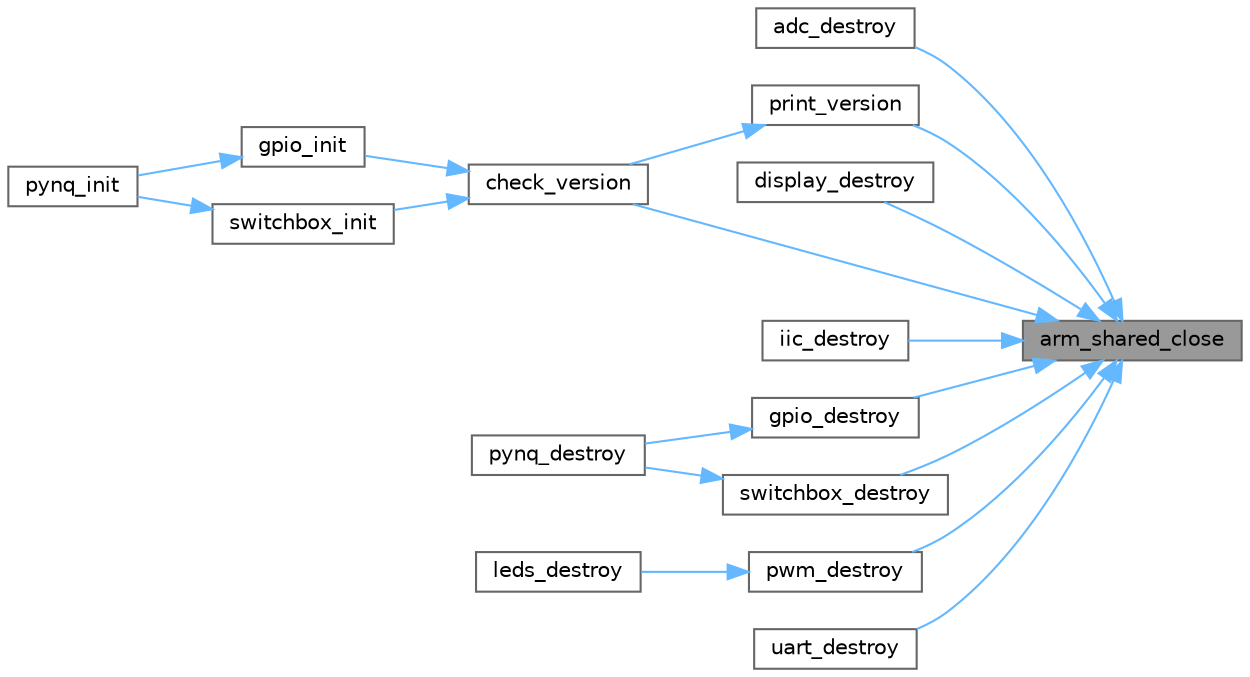 digraph "arm_shared_close"
{
 // LATEX_PDF_SIZE
  bgcolor="transparent";
  edge [fontname=Helvetica,fontsize=10,labelfontname=Helvetica,labelfontsize=10];
  node [fontname=Helvetica,fontsize=10,shape=box,height=0.2,width=0.4];
  rankdir="RL";
  Node1 [id="Node000001",label="arm_shared_close",height=0.2,width=0.4,color="gray40", fillcolor="grey60", style="filled", fontcolor="black",tooltip=" "];
  Node1 -> Node2 [id="edge1_Node000001_Node000002",dir="back",color="steelblue1",style="solid",tooltip=" "];
  Node2 [id="Node000002",label="adc_destroy",height=0.2,width=0.4,color="grey40", fillcolor="white", style="filled",URL="$group__ADC.html#ga879cfdbd930b0d6cb3668d63a5a41265",tooltip="De-initialize the ADC library and free up the used memory in the shared memory space."];
  Node1 -> Node3 [id="edge2_Node000001_Node000003",dir="back",color="steelblue1",style="solid",tooltip=" "];
  Node3 [id="Node000003",label="check_version",height=0.2,width=0.4,color="grey40", fillcolor="white", style="filled",URL="$group__VERSION.html#ga4ab7d615706bed1f5785b78a216b6615",tooltip=" "];
  Node3 -> Node4 [id="edge3_Node000003_Node000004",dir="back",color="steelblue1",style="solid",tooltip=" "];
  Node4 [id="Node000004",label="gpio_init",height=0.2,width=0.4,color="grey40", fillcolor="white", style="filled",URL="$group__GPIO.html#gafdbe206b3c49f019757ab09b3cf52b9c",tooltip=" "];
  Node4 -> Node5 [id="edge4_Node000004_Node000005",dir="back",color="steelblue1",style="solid",tooltip=" "];
  Node5 [id="Node000005",label="pynq_init",height=0.2,width=0.4,color="grey40", fillcolor="white", style="filled",URL="$libpynq_8c.html#a3c76b9633e9988436c3e3555be805728",tooltip="Initialise the switchbox and GPIO of the PYNQ."];
  Node3 -> Node6 [id="edge5_Node000003_Node000006",dir="back",color="steelblue1",style="solid",tooltip=" "];
  Node6 [id="Node000006",label="switchbox_init",height=0.2,width=0.4,color="grey40", fillcolor="white", style="filled",URL="$group__SWITCHBOX.html#gaa08d84687c6b7fcfae8d1ea0e067306f",tooltip="Initializes the switch box."];
  Node6 -> Node5 [id="edge6_Node000006_Node000005",dir="back",color="steelblue1",style="solid",tooltip=" "];
  Node1 -> Node7 [id="edge7_Node000001_Node000007",dir="back",color="steelblue1",style="solid",tooltip=" "];
  Node7 [id="Node000007",label="display_destroy",height=0.2,width=0.4,color="grey40", fillcolor="white", style="filled",URL="$display_8c.html#a2517e0df81bce65cdd059c682d9d28c6",tooltip=" "];
  Node1 -> Node8 [id="edge8_Node000001_Node000008",dir="back",color="steelblue1",style="solid",tooltip=" "];
  Node8 [id="Node000008",label="gpio_destroy",height=0.2,width=0.4,color="grey40", fillcolor="white", style="filled",URL="$group__GPIO.html#gade823711d8824fe39b22677239c87c1d",tooltip=" "];
  Node8 -> Node9 [id="edge9_Node000008_Node000009",dir="back",color="steelblue1",style="solid",tooltip=" "];
  Node9 [id="Node000009",label="pynq_destroy",height=0.2,width=0.4,color="grey40", fillcolor="white", style="filled",URL="$libpynq_8c.html#ac2fc79c63b22d4ce66226ca5d36d8577",tooltip="Reset and destroy the switchbox and GPIO of the PYNQ."];
  Node1 -> Node10 [id="edge10_Node000001_Node000010",dir="back",color="steelblue1",style="solid",tooltip=" "];
  Node10 [id="Node000010",label="iic_destroy",height=0.2,width=0.4,color="grey40", fillcolor="white", style="filled",URL="$group__IIC.html#ga0b2debeb3b4864b3bebdb4f5994415bc",tooltip="Close the shared memory handle for the specified IIC index."];
  Node1 -> Node11 [id="edge11_Node000001_Node000011",dir="back",color="steelblue1",style="solid",tooltip=" "];
  Node11 [id="Node000011",label="print_version",height=0.2,width=0.4,color="grey40", fillcolor="white", style="filled",URL="$group__VERSION.html#gac6230d495fc909bb61195c45f703d492",tooltip=" "];
  Node11 -> Node3 [id="edge12_Node000011_Node000003",dir="back",color="steelblue1",style="solid",tooltip=" "];
  Node1 -> Node12 [id="edge13_Node000001_Node000012",dir="back",color="steelblue1",style="solid",tooltip=" "];
  Node12 [id="Node000012",label="pwm_destroy",height=0.2,width=0.4,color="grey40", fillcolor="white", style="filled",URL="$group__PWM.html#ga6bff6e05dd03cd7dc161662f235ae9f7",tooltip="Removes the instantiated shared memory system of the PWM channel."];
  Node12 -> Node13 [id="edge14_Node000012_Node000013",dir="back",color="steelblue1",style="solid",tooltip=" "];
  Node13 [id="Node000013",label="leds_destroy",height=0.2,width=0.4,color="grey40", fillcolor="white", style="filled",URL="$group__LEDS.html#ga76a9b8042477e7fc4cb0d4dd9ffd3ae5",tooltip=" "];
  Node1 -> Node14 [id="edge15_Node000001_Node000014",dir="back",color="steelblue1",style="solid",tooltip=" "];
  Node14 [id="Node000014",label="switchbox_destroy",height=0.2,width=0.4,color="grey40", fillcolor="white", style="filled",URL="$group__SWITCHBOX.html#ga3287b962efdc35dce05a4c0a6d899e61",tooltip="Resets all pins of the switch box to be input."];
  Node14 -> Node9 [id="edge16_Node000014_Node000009",dir="back",color="steelblue1",style="solid",tooltip=" "];
  Node1 -> Node15 [id="edge17_Node000001_Node000015",dir="back",color="steelblue1",style="solid",tooltip=" "];
  Node15 [id="Node000015",label="uart_destroy",height=0.2,width=0.4,color="grey40", fillcolor="white", style="filled",URL="$group__UART.html#ga167a88e937d80cff48567bb657f33577",tooltip="Close the shared memory handle for the specified UART index."];
}
